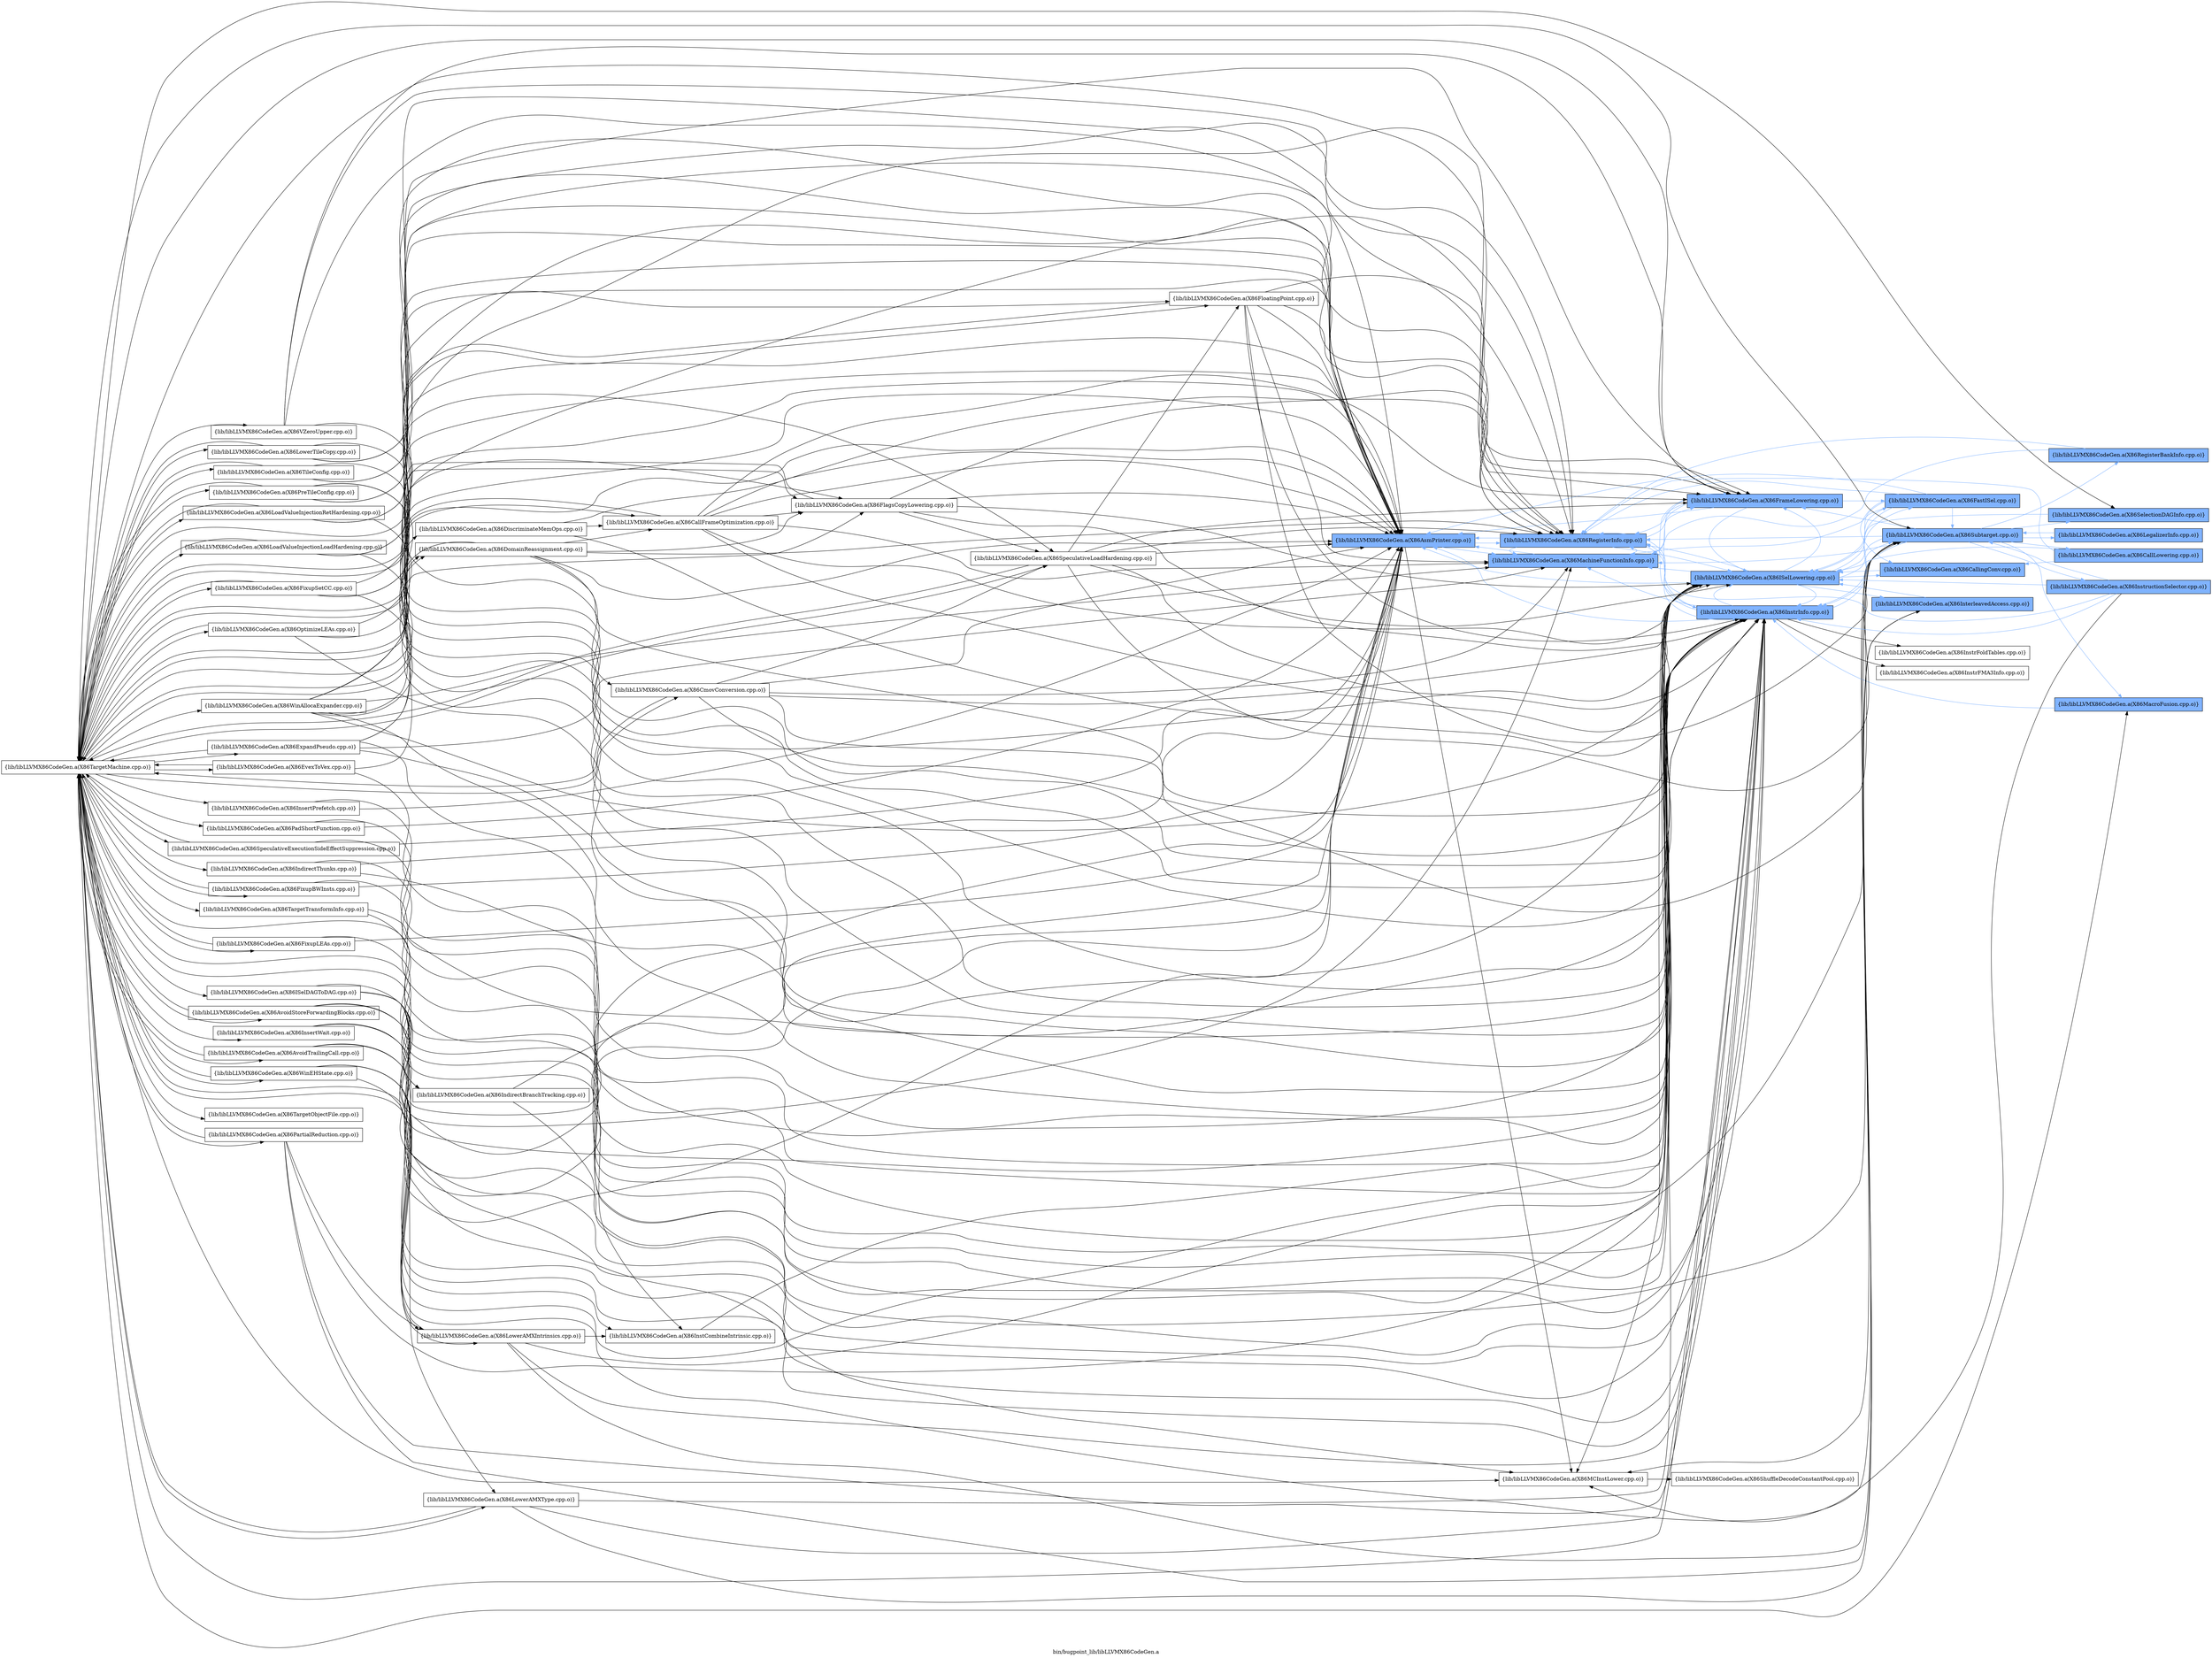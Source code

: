 digraph "bin/bugpoint_lib/libLLVMX86CodeGen.a" {
	label="bin/bugpoint_lib/libLLVMX86CodeGen.a";
	rankdir=LR;
	{ rank=same; Node0x560d4367e048;  }
	{ rank=same; Node0x560d4367d828; Node0x560d4367c748; Node0x560d4367cd38;  }
	{ rank=same; Node0x560d4368c0a8; Node0x560d4367c5b8; Node0x560d4367ab78; Node0x560d4368c828;  }
	{ rank=same; Node0x560d4367b2f8; Node0x560d4368cf58; Node0x560d4368b3d8; Node0x560d4368b928; Node0x560d43689588; Node0x560d4368c2d8;  }

	Node0x560d4367e048 [shape=record,shape=box,group=1,style=filled,fillcolor="0.600000 0.5 1",label="{lib/libLLVMX86CodeGen.a(X86AsmPrinter.cpp.o)}"];
	Node0x560d4367e048 -> Node0x560d4367d828;
	Node0x560d4367e048 -> Node0x560d4367c748[color="0.600000 0.5 1"];
	Node0x560d4367e048 -> Node0x560d4367cd38[color="0.600000 0.5 1"];
	Node0x560d43678a08 [shape=record,shape=box,group=0,label="{lib/libLLVMX86CodeGen.a(X86TargetMachine.cpp.o)}"];
	Node0x560d43678a08 -> Node0x560d4367e048;
	Node0x560d43678a08 -> Node0x560d4367d828;
	Node0x560d43678a08 -> Node0x560d4367cd38;
	Node0x560d43678a08 -> Node0x560d4367c5b8;
	Node0x560d43678a08 -> Node0x560d4367ab78;
	Node0x560d43678a08 -> Node0x560d4368c828;
	Node0x560d43678a08 -> Node0x560d4368b928;
	Node0x560d43678a08 -> Node0x560d43671758;
	Node0x560d43678a08 -> Node0x560d43678238;
	Node0x560d43678a08 -> Node0x560d436753a8;
	Node0x560d43678a08 -> Node0x560d43674908;
	Node0x560d43678a08 -> Node0x560d436763e8;
	Node0x560d43678a08 -> Node0x560d43676c58;
	Node0x560d43678a08 -> Node0x560d43675fd8;
	Node0x560d43678a08 -> Node0x560d4367cb58;
	Node0x560d43678a08 -> Node0x560d4367cd88;
	Node0x560d43678a08 -> Node0x560d4367c658;
	Node0x560d43678a08 -> Node0x560d43675a38;
	Node0x560d43678a08 -> Node0x560d43676bb8;
	Node0x560d43678a08 -> Node0x560d436765c8;
	Node0x560d43678a08 -> Node0x560d436744a8;
	Node0x560d43678a08 -> Node0x560d436756c8;
	Node0x560d43678a08 -> Node0x560d4367d968;
	Node0x560d43678a08 -> Node0x560d4367d198;
	Node0x560d43678a08 -> Node0x560d4367de68;
	Node0x560d43678a08 -> Node0x560d4367c298;
	Node0x560d43678a08 -> Node0x560d4367cf18;
	Node0x560d43678a08 -> Node0x560d4367ca68;
	Node0x560d43678a08 -> Node0x560d436717f8;
	Node0x560d43678a08 -> Node0x560d4366fdb8;
	Node0x560d43678a08 -> Node0x560d4366f5e8;
	Node0x560d43678a08 -> Node0x560d43670308;
	Node0x560d43678a08 -> Node0x560d4368cd28;
	Node0x560d43678a08 -> Node0x560d4368d458;
	Node0x560d43678a08 -> Node0x560d4368c8c8;
	Node0x560d43678a08 -> Node0x560d4368bb58;
	Node0x560d43678a08 -> Node0x560d4368aed8;
	Node0x560d43678a08 -> Node0x560d4368b518;
	Node0x560d43678a08 -> Node0x560d4368a988;
	Node0x560d43678a08 -> Node0x560d4366c758;
	Node0x560d43678a08 -> Node0x560d4366bbc8;
	Node0x560d43678a08 -> Node0x560d4366c028;
	Node0x560d43678a08 -> Node0x560d4366dd88;
	Node0x560d43678a08 -> Node0x560d4366d068;
	Node0x560d43678a08 -> Node0x560d4366ec88;
	Node0x560d4367d828 [shape=record,shape=box,group=0,label="{lib/libLLVMX86CodeGen.a(X86MCInstLower.cpp.o)}"];
	Node0x560d4367d828 -> Node0x560d4368c0a8;
	Node0x560d4367c748 [shape=record,shape=box,group=1,style=filled,fillcolor="0.600000 0.5 1",label="{lib/libLLVMX86CodeGen.a(X86MachineFunctionInfo.cpp.o)}"];
	Node0x560d4367c748 -> Node0x560d4367e048[color="0.600000 0.5 1"];
	Node0x560d4367c748 -> Node0x560d4367cd38[color="0.600000 0.5 1"];
	Node0x560d4367cd38 [shape=record,shape=box,group=1,style=filled,fillcolor="0.600000 0.5 1",label="{lib/libLLVMX86CodeGen.a(X86RegisterInfo.cpp.o)}"];
	Node0x560d4367cd38 -> Node0x560d4367e048[color="0.600000 0.5 1"];
	Node0x560d4367cd38 -> Node0x560d4367c748[color="0.600000 0.5 1"];
	Node0x560d4367cd38 -> Node0x560d4367c5b8[color="0.600000 0.5 1"];
	Node0x560d4367cd38 -> Node0x560d4367ab78[color="0.600000 0.5 1"];
	Node0x560d4367cd38 -> Node0x560d4368c828[color="0.600000 0.5 1"];
	Node0x560d4368c0a8 [shape=record,shape=box,group=0,label="{lib/libLLVMX86CodeGen.a(X86ShuffleDecodeConstantPool.cpp.o)}"];
	Node0x560d4367c5b8 [shape=record,shape=box,group=1,style=filled,fillcolor="0.600000 0.5 1",label="{lib/libLLVMX86CodeGen.a(X86ISelLowering.cpp.o)}"];
	Node0x560d4367c5b8 -> Node0x560d4367e048[color="0.600000 0.5 1"];
	Node0x560d4367c5b8 -> Node0x560d4367d828;
	Node0x560d4367c5b8 -> Node0x560d4367c748[color="0.600000 0.5 1"];
	Node0x560d4367c5b8 -> Node0x560d4367cd38[color="0.600000 0.5 1"];
	Node0x560d4367c5b8 -> Node0x560d4367b2f8[color="0.600000 0.5 1"];
	Node0x560d4367c5b8 -> Node0x560d4367ab78[color="0.600000 0.5 1"];
	Node0x560d4367c5b8 -> Node0x560d4368c828[color="0.600000 0.5 1"];
	Node0x560d4367c5b8 -> Node0x560d4368cf58[color="0.600000 0.5 1"];
	Node0x560d4367c5b8 -> Node0x560d4368b3d8[color="0.600000 0.5 1"];
	Node0x560d4367c5b8 -> Node0x560d4368b928[color="0.600000 0.5 1"];
	Node0x560d4367ab78 [shape=record,shape=box,group=1,style=filled,fillcolor="0.600000 0.5 1",label="{lib/libLLVMX86CodeGen.a(X86InstrInfo.cpp.o)}"];
	Node0x560d4367ab78 -> Node0x560d4367e048[color="0.600000 0.5 1"];
	Node0x560d4367ab78 -> Node0x560d4367c748[color="0.600000 0.5 1"];
	Node0x560d4367ab78 -> Node0x560d4367cd38[color="0.600000 0.5 1"];
	Node0x560d4367ab78 -> Node0x560d4367c5b8[color="0.600000 0.5 1"];
	Node0x560d4367ab78 -> Node0x560d4367b2f8[color="0.600000 0.5 1"];
	Node0x560d4367ab78 -> Node0x560d43689588;
	Node0x560d4367ab78 -> Node0x560d4368c828[color="0.600000 0.5 1"];
	Node0x560d4367ab78 -> Node0x560d4368c2d8;
	Node0x560d4368c828 [shape=record,shape=box,group=1,style=filled,fillcolor="0.600000 0.5 1",label="{lib/libLLVMX86CodeGen.a(X86FrameLowering.cpp.o)}"];
	Node0x560d4368c828 -> Node0x560d4367e048[color="0.600000 0.5 1"];
	Node0x560d4368c828 -> Node0x560d4367c748[color="0.600000 0.5 1"];
	Node0x560d4368c828 -> Node0x560d4367cd38[color="0.600000 0.5 1"];
	Node0x560d4368c828 -> Node0x560d4367c5b8[color="0.600000 0.5 1"];
	Node0x560d4368c828 -> Node0x560d4367b2f8[color="0.600000 0.5 1"];
	Node0x560d4368c828 -> Node0x560d4367ab78[color="0.600000 0.5 1"];
	Node0x560d4367b2f8 [shape=record,shape=box,group=1,style=filled,fillcolor="0.600000 0.5 1",label="{lib/libLLVMX86CodeGen.a(X86FastISel.cpp.o)}"];
	Node0x560d4367b2f8 -> Node0x560d4367e048[color="0.600000 0.5 1"];
	Node0x560d4367b2f8 -> Node0x560d4367c748[color="0.600000 0.5 1"];
	Node0x560d4367b2f8 -> Node0x560d4367cd38[color="0.600000 0.5 1"];
	Node0x560d4367b2f8 -> Node0x560d4367c5b8[color="0.600000 0.5 1"];
	Node0x560d4367b2f8 -> Node0x560d4367ab78[color="0.600000 0.5 1"];
	Node0x560d4367b2f8 -> Node0x560d4368cf58[color="0.600000 0.5 1"];
	Node0x560d4367b2f8 -> Node0x560d4368b928[color="0.600000 0.5 1"];
	Node0x560d4368cf58 [shape=record,shape=box,group=1,style=filled,fillcolor="0.600000 0.5 1",label="{lib/libLLVMX86CodeGen.a(X86CallingConv.cpp.o)}"];
	Node0x560d4368cf58 -> Node0x560d4367c5b8[color="0.600000 0.5 1"];
	Node0x560d4368b3d8 [shape=record,shape=box,group=1,style=filled,fillcolor="0.600000 0.5 1",label="{lib/libLLVMX86CodeGen.a(X86InterleavedAccess.cpp.o)}"];
	Node0x560d4368b3d8 -> Node0x560d4367c5b8[color="0.600000 0.5 1"];
	Node0x560d4368b928 [shape=record,shape=box,group=1,style=filled,fillcolor="0.600000 0.5 1",label="{lib/libLLVMX86CodeGen.a(X86Subtarget.cpp.o)}"];
	Node0x560d4368b928 -> Node0x560d4367d828;
	Node0x560d4368b928 -> Node0x560d4367c748[color="0.600000 0.5 1"];
	Node0x560d4368b928 -> Node0x560d4367cd38[color="0.600000 0.5 1"];
	Node0x560d4368b928 -> Node0x560d4367c5b8[color="0.600000 0.5 1"];
	Node0x560d4368b928 -> Node0x560d4367ab78[color="0.600000 0.5 1"];
	Node0x560d4368b928 -> Node0x560d4368c828[color="0.600000 0.5 1"];
	Node0x560d4368b928 -> Node0x560d43671758[color="0.600000 0.5 1"];
	Node0x560d4368b928 -> Node0x560d436709e8[color="0.600000 0.5 1"];
	Node0x560d4368b928 -> Node0x560d436711b8[color="0.600000 0.5 1"];
	Node0x560d4368b928 -> Node0x560d436703f8[color="0.600000 0.5 1"];
	Node0x560d4368b928 -> Node0x560d43678eb8[color="0.600000 0.5 1"];
	Node0x560d4368b928 -> Node0x560d43678238[color="0.600000 0.5 1"];
	Node0x560d43689588 [shape=record,shape=box,group=0,label="{lib/libLLVMX86CodeGen.a(X86InstrFoldTables.cpp.o)}"];
	Node0x560d4368c2d8 [shape=record,shape=box,group=0,label="{lib/libLLVMX86CodeGen.a(X86InstrFMA3Info.cpp.o)}"];
	Node0x560d43671758 [shape=record,shape=box,group=1,style=filled,fillcolor="0.600000 0.5 1",label="{lib/libLLVMX86CodeGen.a(X86SelectionDAGInfo.cpp.o)}"];
	Node0x560d43671758 -> Node0x560d4367c5b8[color="0.600000 0.5 1"];
	Node0x560d436709e8 [shape=record,shape=box,group=1,style=filled,fillcolor="0.600000 0.5 1",label="{lib/libLLVMX86CodeGen.a(X86CallLowering.cpp.o)}"];
	Node0x560d436709e8 -> Node0x560d4367cd38[color="0.600000 0.5 1"];
	Node0x560d436709e8 -> Node0x560d4367c5b8[color="0.600000 0.5 1"];
	Node0x560d436709e8 -> Node0x560d4368cf58[color="0.600000 0.5 1"];
	Node0x560d436711b8 [shape=record,shape=box,group=1,style=filled,fillcolor="0.600000 0.5 1",label="{lib/libLLVMX86CodeGen.a(X86LegalizerInfo.cpp.o)}"];
	Node0x560d436711b8 -> Node0x560d4368b928[color="0.600000 0.5 1"];
	Node0x560d436703f8 [shape=record,shape=box,group=1,style=filled,fillcolor="0.600000 0.5 1",label="{lib/libLLVMX86CodeGen.a(X86RegisterBankInfo.cpp.o)}"];
	Node0x560d436703f8 -> Node0x560d4367c748[color="0.600000 0.5 1"];
	Node0x560d436703f8 -> Node0x560d4367cd38[color="0.600000 0.5 1"];
	Node0x560d43678eb8 [shape=record,shape=box,group=1,style=filled,fillcolor="0.600000 0.5 1",label="{lib/libLLVMX86CodeGen.a(X86InstructionSelector.cpp.o)}"];
	Node0x560d43678eb8 -> Node0x560d4367d828;
	Node0x560d43678eb8 -> Node0x560d4367cd38[color="0.600000 0.5 1"];
	Node0x560d43678eb8 -> Node0x560d4367c5b8[color="0.600000 0.5 1"];
	Node0x560d43678eb8 -> Node0x560d4367ab78[color="0.600000 0.5 1"];
	Node0x560d43678eb8 -> Node0x560d4368b928[color="0.600000 0.5 1"];
	Node0x560d43678238 [shape=record,shape=box,group=1,style=filled,fillcolor="0.600000 0.5 1",label="{lib/libLLVMX86CodeGen.a(X86MacroFusion.cpp.o)}"];
	Node0x560d43678238 -> Node0x560d4367ab78[color="0.600000 0.5 1"];
	Node0x560d436753a8 [shape=record,shape=box,group=0,label="{lib/libLLVMX86CodeGen.a(X86InstCombineIntrinsic.cpp.o)}"];
	Node0x560d436753a8 -> Node0x560d4367c5b8;
	Node0x560d43674908 [shape=record,shape=box,group=0,label="{lib/libLLVMX86CodeGen.a(X86SpeculativeExecutionSideEffectSuppression.cpp.o)}"];
	Node0x560d43674908 -> Node0x560d4367e048;
	Node0x560d43674908 -> Node0x560d4367ab78;
	Node0x560d43674908 -> Node0x560d43678a08;
	Node0x560d436763e8 [shape=record,shape=box,group=0,label="{lib/libLLVMX86CodeGen.a(X86IndirectThunks.cpp.o)}"];
	Node0x560d436763e8 -> Node0x560d4367e048;
	Node0x560d436763e8 -> Node0x560d4367c5b8;
	Node0x560d436763e8 -> Node0x560d4367ab78;
	Node0x560d43676c58 [shape=record,shape=box,group=0,label="{lib/libLLVMX86CodeGen.a(X86LoadValueInjectionRetHardening.cpp.o)}"];
	Node0x560d43676c58 -> Node0x560d4367e048;
	Node0x560d43676c58 -> Node0x560d4367cd38;
	Node0x560d43676c58 -> Node0x560d4367ab78;
	Node0x560d43676c58 -> Node0x560d43678a08;
	Node0x560d43675fd8 [shape=record,shape=box,group=0,label="{lib/libLLVMX86CodeGen.a(X86AvoidTrailingCall.cpp.o)}"];
	Node0x560d43675fd8 -> Node0x560d4367e048;
	Node0x560d43675fd8 -> Node0x560d4367ab78;
	Node0x560d43675fd8 -> Node0x560d43678a08;
	Node0x560d4367cb58 [shape=record,shape=box,group=0,label="{lib/libLLVMX86CodeGen.a(X86ExpandPseudo.cpp.o)}"];
	Node0x560d4367cb58 -> Node0x560d4367e048;
	Node0x560d4367cb58 -> Node0x560d4367c748;
	Node0x560d4367cb58 -> Node0x560d4367c5b8;
	Node0x560d4367cb58 -> Node0x560d4367ab78;
	Node0x560d4367cb58 -> Node0x560d4368c828;
	Node0x560d4367cb58 -> Node0x560d43678a08;
	Node0x560d4367cd88 [shape=record,shape=box,group=0,label="{lib/libLLVMX86CodeGen.a(X86LowerTileCopy.cpp.o)}"];
	Node0x560d4367cd88 -> Node0x560d4367e048;
	Node0x560d4367cd88 -> Node0x560d4367cd38;
	Node0x560d4367cd88 -> Node0x560d4367ab78;
	Node0x560d4367cd88 -> Node0x560d43678a08;
	Node0x560d4367c658 [shape=record,shape=box,group=0,label="{lib/libLLVMX86CodeGen.a(X86FloatingPoint.cpp.o)}"];
	Node0x560d4367c658 -> Node0x560d4367e048;
	Node0x560d4367c658 -> Node0x560d4367c748;
	Node0x560d4367c658 -> Node0x560d4367cd38;
	Node0x560d4367c658 -> Node0x560d4367ab78;
	Node0x560d4367c658 -> Node0x560d4368c828;
	Node0x560d4367c658 -> Node0x560d4368b928;
	Node0x560d4367c658 -> Node0x560d43678a08;
	Node0x560d43675a38 [shape=record,shape=box,group=0,label="{lib/libLLVMX86CodeGen.a(X86LoadValueInjectionLoadHardening.cpp.o)}"];
	Node0x560d43675a38 -> Node0x560d4367e048;
	Node0x560d43675a38 -> Node0x560d4367ab78;
	Node0x560d43675a38 -> Node0x560d43678a08;
	Node0x560d43675a38 -> Node0x560d4367c658;
	Node0x560d43676bb8 [shape=record,shape=box,group=0,label="{lib/libLLVMX86CodeGen.a(X86TileConfig.cpp.o)}"];
	Node0x560d43676bb8 -> Node0x560d4367e048;
	Node0x560d43676bb8 -> Node0x560d4367ab78;
	Node0x560d43676bb8 -> Node0x560d4368c828;
	Node0x560d43676bb8 -> Node0x560d43678a08;
	Node0x560d436765c8 [shape=record,shape=box,group=0,label="{lib/libLLVMX86CodeGen.a(X86SpeculativeLoadHardening.cpp.o)}"];
	Node0x560d436765c8 -> Node0x560d4367e048;
	Node0x560d436765c8 -> Node0x560d4367cd38;
	Node0x560d436765c8 -> Node0x560d4367c5b8;
	Node0x560d436765c8 -> Node0x560d4367ab78;
	Node0x560d436765c8 -> Node0x560d4368c828;
	Node0x560d436765c8 -> Node0x560d4368b928;
	Node0x560d436765c8 -> Node0x560d43678a08;
	Node0x560d436765c8 -> Node0x560d4367c658;
	Node0x560d436744a8 [shape=record,shape=box,group=0,label="{lib/libLLVMX86CodeGen.a(X86FlagsCopyLowering.cpp.o)}"];
	Node0x560d436744a8 -> Node0x560d4367e048;
	Node0x560d436744a8 -> Node0x560d4367cd38;
	Node0x560d436744a8 -> Node0x560d4367c5b8;
	Node0x560d436744a8 -> Node0x560d4367ab78;
	Node0x560d436744a8 -> Node0x560d43678a08;
	Node0x560d436744a8 -> Node0x560d436765c8;
	Node0x560d436756c8 [shape=record,shape=box,group=0,label="{lib/libLLVMX86CodeGen.a(X86FixupSetCC.cpp.o)}"];
	Node0x560d436756c8 -> Node0x560d4367e048;
	Node0x560d436756c8 -> Node0x560d4367cd38;
	Node0x560d436756c8 -> Node0x560d4367ab78;
	Node0x560d436756c8 -> Node0x560d43678a08;
	Node0x560d436756c8 -> Node0x560d436765c8;
	Node0x560d4367d968 [shape=record,shape=box,group=0,label="{lib/libLLVMX86CodeGen.a(X86OptimizeLEAs.cpp.o)}"];
	Node0x560d4367d968 -> Node0x560d4367e048;
	Node0x560d4367d968 -> Node0x560d4367ab78;
	Node0x560d4367d968 -> Node0x560d43678a08;
	Node0x560d4367d968 -> Node0x560d436744a8;
	Node0x560d4367d198 [shape=record,shape=box,group=0,label="{lib/libLLVMX86CodeGen.a(X86CallFrameOptimization.cpp.o)}"];
	Node0x560d4367d198 -> Node0x560d4367e048;
	Node0x560d4367d198 -> Node0x560d4367c748;
	Node0x560d4367d198 -> Node0x560d4367cd38;
	Node0x560d4367d198 -> Node0x560d4367c5b8;
	Node0x560d4367d198 -> Node0x560d4367ab78;
	Node0x560d4367d198 -> Node0x560d4368c828;
	Node0x560d4367d198 -> Node0x560d43678a08;
	Node0x560d4367d198 -> Node0x560d436744a8;
	Node0x560d4367de68 [shape=record,shape=box,group=0,label="{lib/libLLVMX86CodeGen.a(X86AvoidStoreForwardingBlocks.cpp.o)}"];
	Node0x560d4367de68 -> Node0x560d4367e048;
	Node0x560d4367de68 -> Node0x560d4367ab78;
	Node0x560d4367de68 -> Node0x560d43678a08;
	Node0x560d4367c298 [shape=record,shape=box,group=0,label="{lib/libLLVMX86CodeGen.a(X86PreTileConfig.cpp.o)}"];
	Node0x560d4367c298 -> Node0x560d4367e048;
	Node0x560d4367c298 -> Node0x560d4367cd38;
	Node0x560d4367c298 -> Node0x560d4367c5b8;
	Node0x560d4367c298 -> Node0x560d4367ab78;
	Node0x560d4367c298 -> Node0x560d43678a08;
	Node0x560d4367cf18 [shape=record,shape=box,group=0,label="{lib/libLLVMX86CodeGen.a(X86CmovConversion.cpp.o)}"];
	Node0x560d4367cf18 -> Node0x560d4367e048;
	Node0x560d4367cf18 -> Node0x560d4367c748;
	Node0x560d4367cf18 -> Node0x560d4367c5b8;
	Node0x560d4367cf18 -> Node0x560d4367ab78;
	Node0x560d4367cf18 -> Node0x560d4368b928;
	Node0x560d4367cf18 -> Node0x560d43678a08;
	Node0x560d4367cf18 -> Node0x560d436765c8;
	Node0x560d4367ca68 [shape=record,shape=box,group=0,label="{lib/libLLVMX86CodeGen.a(X86ISelDAGToDAG.cpp.o)}"];
	Node0x560d4367ca68 -> Node0x560d4367e048;
	Node0x560d4367ca68 -> Node0x560d4367d828;
	Node0x560d4367ca68 -> Node0x560d4367c748;
	Node0x560d4367ca68 -> Node0x560d4367c5b8;
	Node0x560d4367ca68 -> Node0x560d4367ab78;
	Node0x560d4367ca68 -> Node0x560d4368b928;
	Node0x560d4367ca68 -> Node0x560d436717f8;
	Node0x560d436717f8 [shape=record,shape=box,group=0,label="{lib/libLLVMX86CodeGen.a(X86IndirectBranchTracking.cpp.o)}"];
	Node0x560d436717f8 -> Node0x560d4367e048;
	Node0x560d436717f8 -> Node0x560d4367ab78;
	Node0x560d4366fdb8 [shape=record,shape=box,group=0,label="{lib/libLLVMX86CodeGen.a(X86EvexToVex.cpp.o)}"];
	Node0x560d4366fdb8 -> Node0x560d4367e048;
	Node0x560d4366fdb8 -> Node0x560d4367ab78;
	Node0x560d4366fdb8 -> Node0x560d43678a08;
	Node0x560d4366f5e8 [shape=record,shape=box,group=0,label="{lib/libLLVMX86CodeGen.a(X86DiscriminateMemOps.cpp.o)}"];
	Node0x560d4366f5e8 -> Node0x560d4367e048;
	Node0x560d4366f5e8 -> Node0x560d4367ab78;
	Node0x560d4366f5e8 -> Node0x560d4367d198;
	Node0x560d43670308 [shape=record,shape=box,group=0,label="{lib/libLLVMX86CodeGen.a(X86InsertPrefetch.cpp.o)}"];
	Node0x560d43670308 -> Node0x560d4367e048;
	Node0x560d43670308 -> Node0x560d4367ab78;
	Node0x560d4368cd28 [shape=record,shape=box,group=0,label="{lib/libLLVMX86CodeGen.a(X86FixupBWInsts.cpp.o)}"];
	Node0x560d4368cd28 -> Node0x560d4367e048;
	Node0x560d4368cd28 -> Node0x560d4367ab78;
	Node0x560d4368cd28 -> Node0x560d43678a08;
	Node0x560d4368d458 [shape=record,shape=box,group=0,label="{lib/libLLVMX86CodeGen.a(X86PadShortFunction.cpp.o)}"];
	Node0x560d4368d458 -> Node0x560d4367e048;
	Node0x560d4368d458 -> Node0x560d4367ab78;
	Node0x560d4368c8c8 [shape=record,shape=box,group=0,label="{lib/libLLVMX86CodeGen.a(X86FixupLEAs.cpp.o)}"];
	Node0x560d4368c8c8 -> Node0x560d4367e048;
	Node0x560d4368c8c8 -> Node0x560d4367ab78;
	Node0x560d4368c8c8 -> Node0x560d43678a08;
	Node0x560d4368bb58 [shape=record,shape=box,group=0,label="{lib/libLLVMX86CodeGen.a(X86LowerAMXIntrinsics.cpp.o)}"];
	Node0x560d4368bb58 -> Node0x560d4367c5b8;
	Node0x560d4368bb58 -> Node0x560d4367ab78;
	Node0x560d4368bb58 -> Node0x560d4368b3d8;
	Node0x560d4368bb58 -> Node0x560d43678a08;
	Node0x560d4368bb58 -> Node0x560d436753a8;
	Node0x560d4368aed8 [shape=record,shape=box,group=0,label="{lib/libLLVMX86CodeGen.a(X86LowerAMXType.cpp.o)}"];
	Node0x560d4368aed8 -> Node0x560d4367c5b8;
	Node0x560d4368aed8 -> Node0x560d4367ab78;
	Node0x560d4368aed8 -> Node0x560d4368b3d8;
	Node0x560d4368aed8 -> Node0x560d43678a08;
	Node0x560d4368b518 [shape=record,shape=box,group=0,label="{lib/libLLVMX86CodeGen.a(X86DomainReassignment.cpp.o)}"];
	Node0x560d4368b518 -> Node0x560d4367e048;
	Node0x560d4368b518 -> Node0x560d4367cd38;
	Node0x560d4368b518 -> Node0x560d4367ab78;
	Node0x560d4368b518 -> Node0x560d43678a08;
	Node0x560d4368b518 -> Node0x560d436744a8;
	Node0x560d4368b518 -> Node0x560d4367d198;
	Node0x560d4368b518 -> Node0x560d4367cf18;
	Node0x560d4368a988 [shape=record,shape=box,group=0,label="{lib/libLLVMX86CodeGen.a(X86PartialReduction.cpp.o)}"];
	Node0x560d4368a988 -> Node0x560d4367c5b8;
	Node0x560d4368a988 -> Node0x560d4367ab78;
	Node0x560d4368a988 -> Node0x560d4368b3d8;
	Node0x560d4368a988 -> Node0x560d43678a08;
	Node0x560d4368a988 -> Node0x560d4368bb58;
	Node0x560d4366c758 [shape=record,shape=box,group=0,label="{lib/libLLVMX86CodeGen.a(X86TargetObjectFile.cpp.o)}"];
	Node0x560d4366bbc8 [shape=record,shape=box,group=0,label="{lib/libLLVMX86CodeGen.a(X86TargetTransformInfo.cpp.o)}"];
	Node0x560d4366bbc8 -> Node0x560d4367c5b8;
	Node0x560d4366bbc8 -> Node0x560d4368b928;
	Node0x560d4366c028 [shape=record,shape=box,group=0,label="{lib/libLLVMX86CodeGen.a(X86VZeroUpper.cpp.o)}"];
	Node0x560d4366c028 -> Node0x560d4367e048;
	Node0x560d4366c028 -> Node0x560d4367cd38;
	Node0x560d4366c028 -> Node0x560d4367ab78;
	Node0x560d4366c028 -> Node0x560d4368c828;
	Node0x560d4366dd88 [shape=record,shape=box,group=0,label="{lib/libLLVMX86CodeGen.a(X86WinAllocaExpander.cpp.o)}"];
	Node0x560d4366dd88 -> Node0x560d4367e048;
	Node0x560d4366dd88 -> Node0x560d4367c748;
	Node0x560d4366dd88 -> Node0x560d4367c5b8;
	Node0x560d4366dd88 -> Node0x560d4367ab78;
	Node0x560d4366dd88 -> Node0x560d4368c828;
	Node0x560d4366dd88 -> Node0x560d436744a8;
	Node0x560d4366dd88 -> Node0x560d4368b518;
	Node0x560d4366d068 [shape=record,shape=box,group=0,label="{lib/libLLVMX86CodeGen.a(X86WinEHState.cpp.o)}"];
	Node0x560d4366d068 -> Node0x560d4367c5b8;
	Node0x560d4366d068 -> Node0x560d4368b3d8;
	Node0x560d4366d068 -> Node0x560d43678a08;
	Node0x560d4366d068 -> Node0x560d436753a8;
	Node0x560d4366d068 -> Node0x560d4368bb58;
	Node0x560d4366d068 -> Node0x560d4368aed8;
	Node0x560d4366ec88 [shape=record,shape=box,group=0,label="{lib/libLLVMX86CodeGen.a(X86InsertWait.cpp.o)}"];
	Node0x560d4366ec88 -> Node0x560d4367e048;
	Node0x560d4366ec88 -> Node0x560d4367ab78;
}
